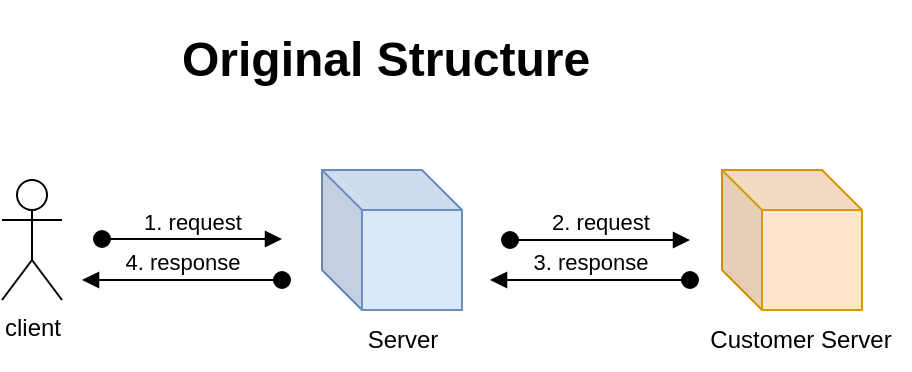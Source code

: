 <mxfile version="15.5.4" type="embed"><diagram id="EMCLjEPAdSnTNiprPMFz" name="Page-1"><mxGraphModel dx="694" dy="471" grid="1" gridSize="10" guides="1" tooltips="1" connect="1" arrows="1" fold="1" page="1" pageScale="1" pageWidth="850" pageHeight="1100" math="0" shadow="0"><root><mxCell id="0"/><mxCell id="1" parent="0"/><mxCell id="2" value="client" style="shape=umlActor;verticalLabelPosition=bottom;verticalAlign=top;html=1;outlineConnect=0;" vertex="1" parent="1"><mxGeometry x="130" y="190" width="30" height="60" as="geometry"/></mxCell><mxCell id="3" value="" style="shape=cube;whiteSpace=wrap;html=1;boundedLbl=1;backgroundOutline=1;darkOpacity=0.05;darkOpacity2=0.1;fillColor=#dae8fc;strokeColor=#6c8ebf;" vertex="1" parent="1"><mxGeometry x="290" y="185" width="70" height="70" as="geometry"/></mxCell><mxCell id="4" value="Server" style="text;html=1;align=center;verticalAlign=middle;resizable=0;points=[];autosize=1;strokeColor=none;fillColor=none;" vertex="1" parent="1"><mxGeometry x="300" y="255" width="60" height="30" as="geometry"/></mxCell><mxCell id="5" value="" style="shape=cube;whiteSpace=wrap;html=1;boundedLbl=1;backgroundOutline=1;darkOpacity=0.05;darkOpacity2=0.1;fillColor=#ffe6cc;strokeColor=#d79b00;" vertex="1" parent="1"><mxGeometry x="490" y="185" width="70" height="70" as="geometry"/></mxCell><mxCell id="6" value="Customer Server" style="text;html=1;align=center;verticalAlign=middle;resizable=0;points=[];autosize=1;strokeColor=none;fillColor=none;" vertex="1" parent="1"><mxGeometry x="474" y="255" width="110" height="30" as="geometry"/></mxCell><mxCell id="7" value="&lt;h1&gt;Original Structure&lt;/h1&gt;" style="text;html=1;strokeColor=none;fillColor=none;spacing=5;spacingTop=-20;whiteSpace=wrap;overflow=hidden;rounded=0;" vertex="1" parent="1"><mxGeometry x="215" y="110" width="295" height="40" as="geometry"/></mxCell><mxCell id="8" value="1. request" style="html=1;verticalAlign=bottom;startArrow=oval;startFill=1;endArrow=block;startSize=8;rounded=0;" edge="1" parent="1"><mxGeometry width="60" relative="1" as="geometry"><mxPoint x="180" y="219.5" as="sourcePoint"/><mxPoint x="270" y="219.5" as="targetPoint"/></mxGeometry></mxCell><mxCell id="9" value="2. request" style="html=1;verticalAlign=bottom;startArrow=oval;startFill=1;endArrow=block;startSize=8;rounded=0;" edge="1" parent="1"><mxGeometry width="60" relative="1" as="geometry"><mxPoint x="384" y="220" as="sourcePoint"/><mxPoint x="474" y="220" as="targetPoint"/></mxGeometry></mxCell><mxCell id="10" value="3. response" style="html=1;verticalAlign=bottom;startArrow=oval;startFill=1;endArrow=block;startSize=8;rounded=0;" edge="1" parent="1"><mxGeometry width="60" relative="1" as="geometry"><mxPoint x="474" y="240" as="sourcePoint"/><mxPoint x="374" y="240" as="targetPoint"/></mxGeometry></mxCell><mxCell id="11" value="4. response" style="html=1;verticalAlign=bottom;startArrow=oval;startFill=1;endArrow=block;startSize=8;rounded=0;" edge="1" parent="1"><mxGeometry width="60" relative="1" as="geometry"><mxPoint x="270" y="240" as="sourcePoint"/><mxPoint x="170" y="240" as="targetPoint"/></mxGeometry></mxCell></root></mxGraphModel></diagram></mxfile>